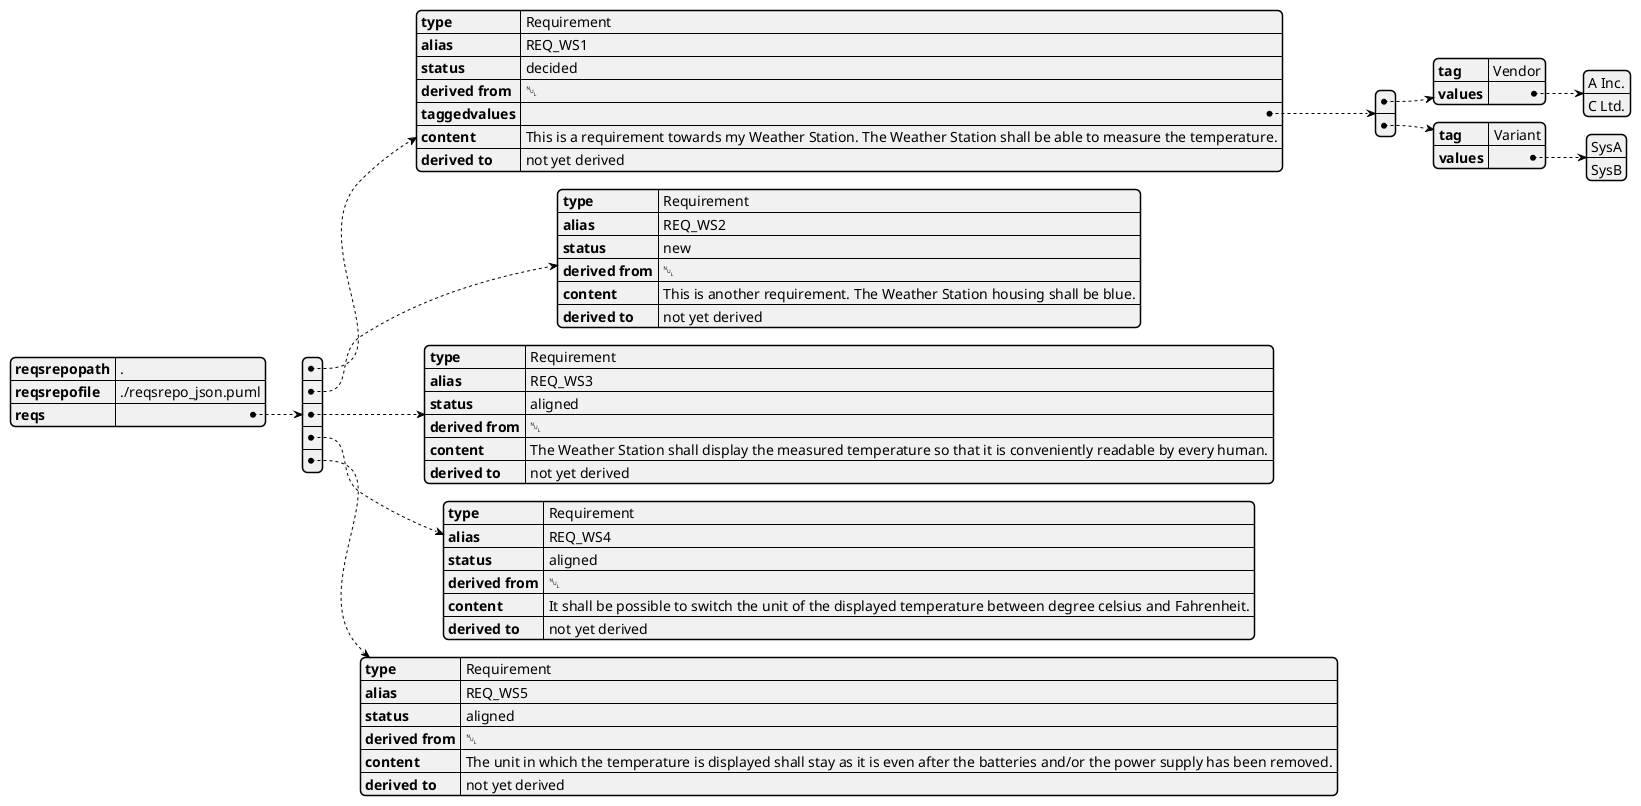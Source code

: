 @startjson
{"reqsrepopath": ".", "reqsrepofile": "./reqsrepo_json.puml", "reqs": [{"type": "Requirement", "alias": "REQ_WS1", "status": "decided", "derived from": null, "taggedvalues": [{"tag": "Vendor", "values": ["A Inc.", "C Ltd."]},
 {"tag": "Variant", "values": ["SysA", "SysB"]}], "content": "This is a requirement towards my Weather Station. The Weather Station shall be able to measure the temperature.", "derived to": "not yet derived"},
 {"type": "Requirement", "alias": "REQ_WS2", "status": "new", "derived from": null, "content": "This is another requirement. The Weather Station housing shall be blue.", "derived to": "not yet derived"},
 {"type": "Requirement", "alias": "REQ_WS3", "status": "aligned", "derived from": null, "content": "The Weather Station shall display the measured temperature so that it is conveniently readable by every human.", "derived to": "not yet derived"},
 {"type": "Requirement", "alias": "REQ_WS4", "status": "aligned", "derived from": null, "content": "It shall be possible to switch the unit of the displayed temperature between degree celsius and Fahrenheit.", "derived to": "not yet derived"},
 {"type": "Requirement", "alias": "REQ_WS5", "status": "aligned", "derived from": null, "content": "The unit in which the temperature is displayed shall stay as it is even after the batteries and/or the power supply has been removed.", "derived to": "not yet derived"}]}
@endjson


